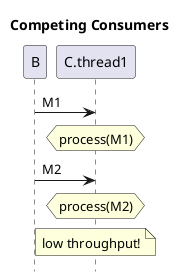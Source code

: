 @startuml
title Competing Consumers
hide footbox
B->C.thread1: M1
hnote over C.thread1: process(M1)

B->C.thread1: M2
hnote over C.thread1: process(M2)
note over C.thread1: low throughput!
@enduml
